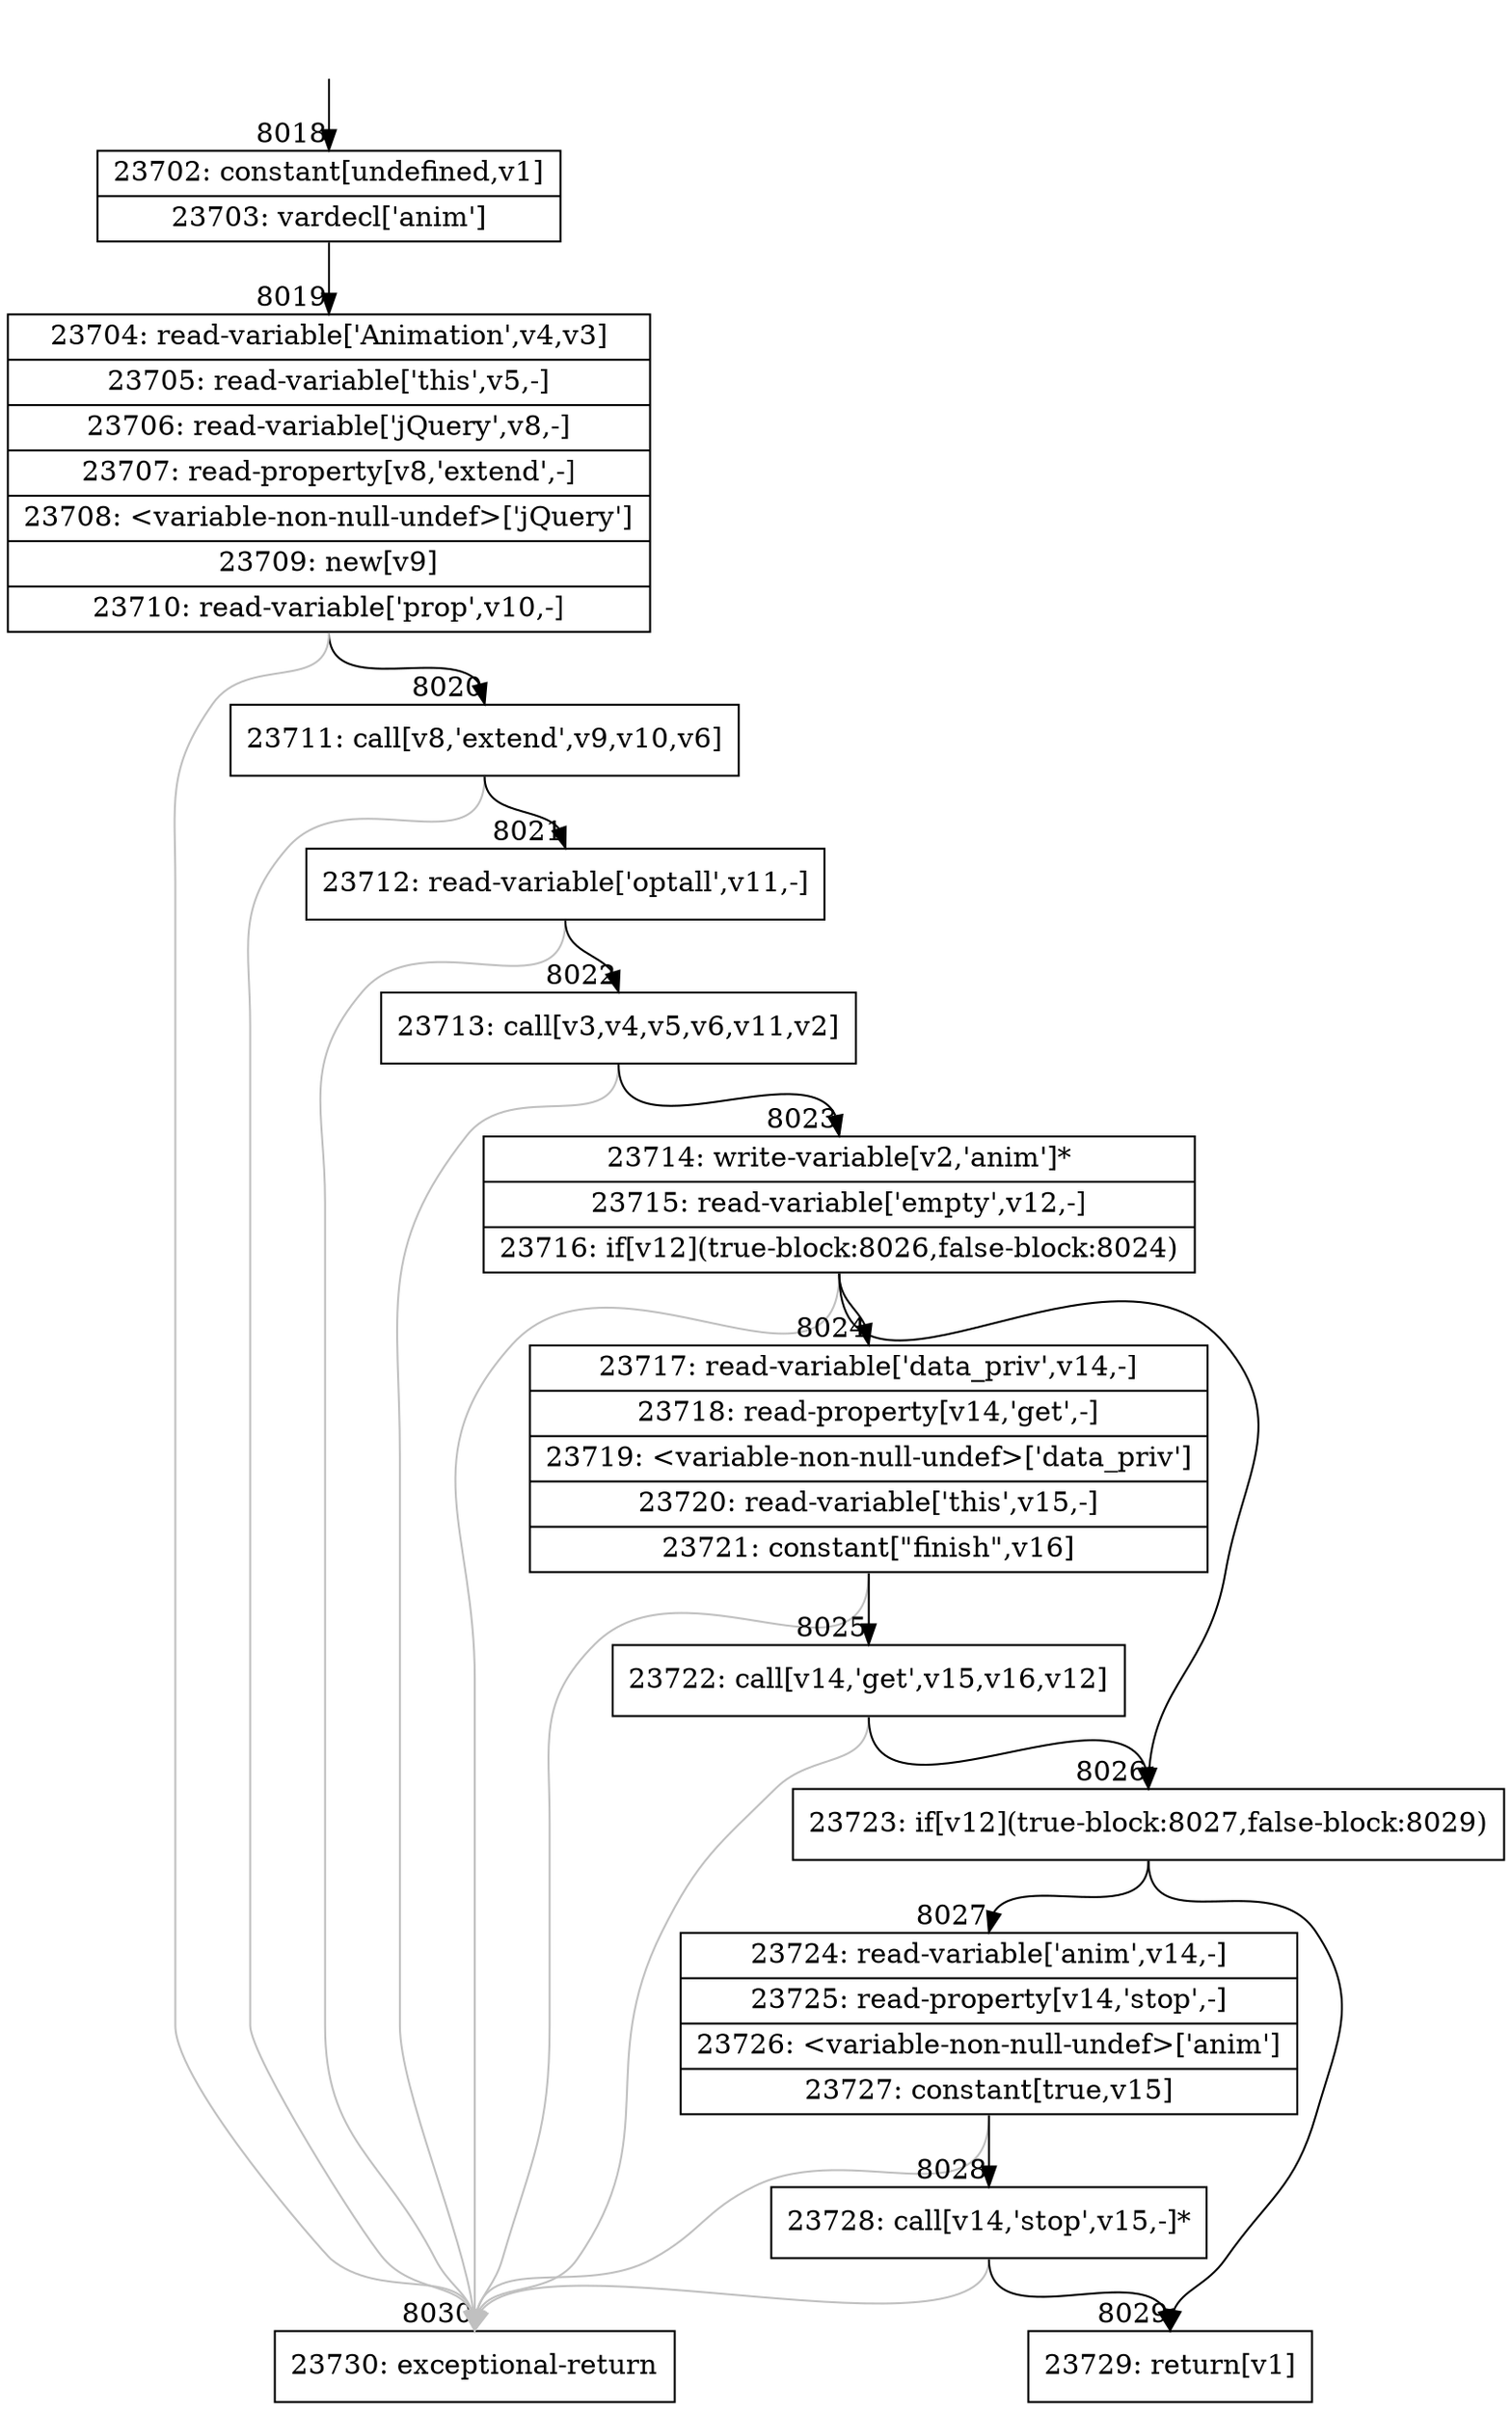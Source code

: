 digraph {
rankdir="TD"
BB_entry516[shape=none,label=""];
BB_entry516 -> BB8018 [tailport=s, headport=n, headlabel="    8018"]
BB8018 [shape=record label="{23702: constant[undefined,v1]|23703: vardecl['anim']}" ] 
BB8018 -> BB8019 [tailport=s, headport=n, headlabel="      8019"]
BB8019 [shape=record label="{23704: read-variable['Animation',v4,v3]|23705: read-variable['this',v5,-]|23706: read-variable['jQuery',v8,-]|23707: read-property[v8,'extend',-]|23708: \<variable-non-null-undef\>['jQuery']|23709: new[v9]|23710: read-variable['prop',v10,-]}" ] 
BB8019 -> BB8020 [tailport=s, headport=n, headlabel="      8020"]
BB8019 -> BB8030 [tailport=s, headport=n, color=gray, headlabel="      8030"]
BB8020 [shape=record label="{23711: call[v8,'extend',v9,v10,v6]}" ] 
BB8020 -> BB8021 [tailport=s, headport=n, headlabel="      8021"]
BB8020 -> BB8030 [tailport=s, headport=n, color=gray]
BB8021 [shape=record label="{23712: read-variable['optall',v11,-]}" ] 
BB8021 -> BB8022 [tailport=s, headport=n, headlabel="      8022"]
BB8021 -> BB8030 [tailport=s, headport=n, color=gray]
BB8022 [shape=record label="{23713: call[v3,v4,v5,v6,v11,v2]}" ] 
BB8022 -> BB8023 [tailport=s, headport=n, headlabel="      8023"]
BB8022 -> BB8030 [tailport=s, headport=n, color=gray]
BB8023 [shape=record label="{23714: write-variable[v2,'anim']*|23715: read-variable['empty',v12,-]|23716: if[v12](true-block:8026,false-block:8024)}" ] 
BB8023 -> BB8026 [tailport=s, headport=n, headlabel="      8026"]
BB8023 -> BB8024 [tailport=s, headport=n, headlabel="      8024"]
BB8023 -> BB8030 [tailport=s, headport=n, color=gray]
BB8024 [shape=record label="{23717: read-variable['data_priv',v14,-]|23718: read-property[v14,'get',-]|23719: \<variable-non-null-undef\>['data_priv']|23720: read-variable['this',v15,-]|23721: constant[\"finish\",v16]}" ] 
BB8024 -> BB8025 [tailport=s, headport=n, headlabel="      8025"]
BB8024 -> BB8030 [tailport=s, headport=n, color=gray]
BB8025 [shape=record label="{23722: call[v14,'get',v15,v16,v12]}" ] 
BB8025 -> BB8026 [tailport=s, headport=n]
BB8025 -> BB8030 [tailport=s, headport=n, color=gray]
BB8026 [shape=record label="{23723: if[v12](true-block:8027,false-block:8029)}" ] 
BB8026 -> BB8027 [tailport=s, headport=n, headlabel="      8027"]
BB8026 -> BB8029 [tailport=s, headport=n, headlabel="      8029"]
BB8027 [shape=record label="{23724: read-variable['anim',v14,-]|23725: read-property[v14,'stop',-]|23726: \<variable-non-null-undef\>['anim']|23727: constant[true,v15]}" ] 
BB8027 -> BB8028 [tailport=s, headport=n, headlabel="      8028"]
BB8027 -> BB8030 [tailport=s, headport=n, color=gray]
BB8028 [shape=record label="{23728: call[v14,'stop',v15,-]*}" ] 
BB8028 -> BB8029 [tailport=s, headport=n]
BB8028 -> BB8030 [tailport=s, headport=n, color=gray]
BB8029 [shape=record label="{23729: return[v1]}" ] 
BB8030 [shape=record label="{23730: exceptional-return}" ] 
}
